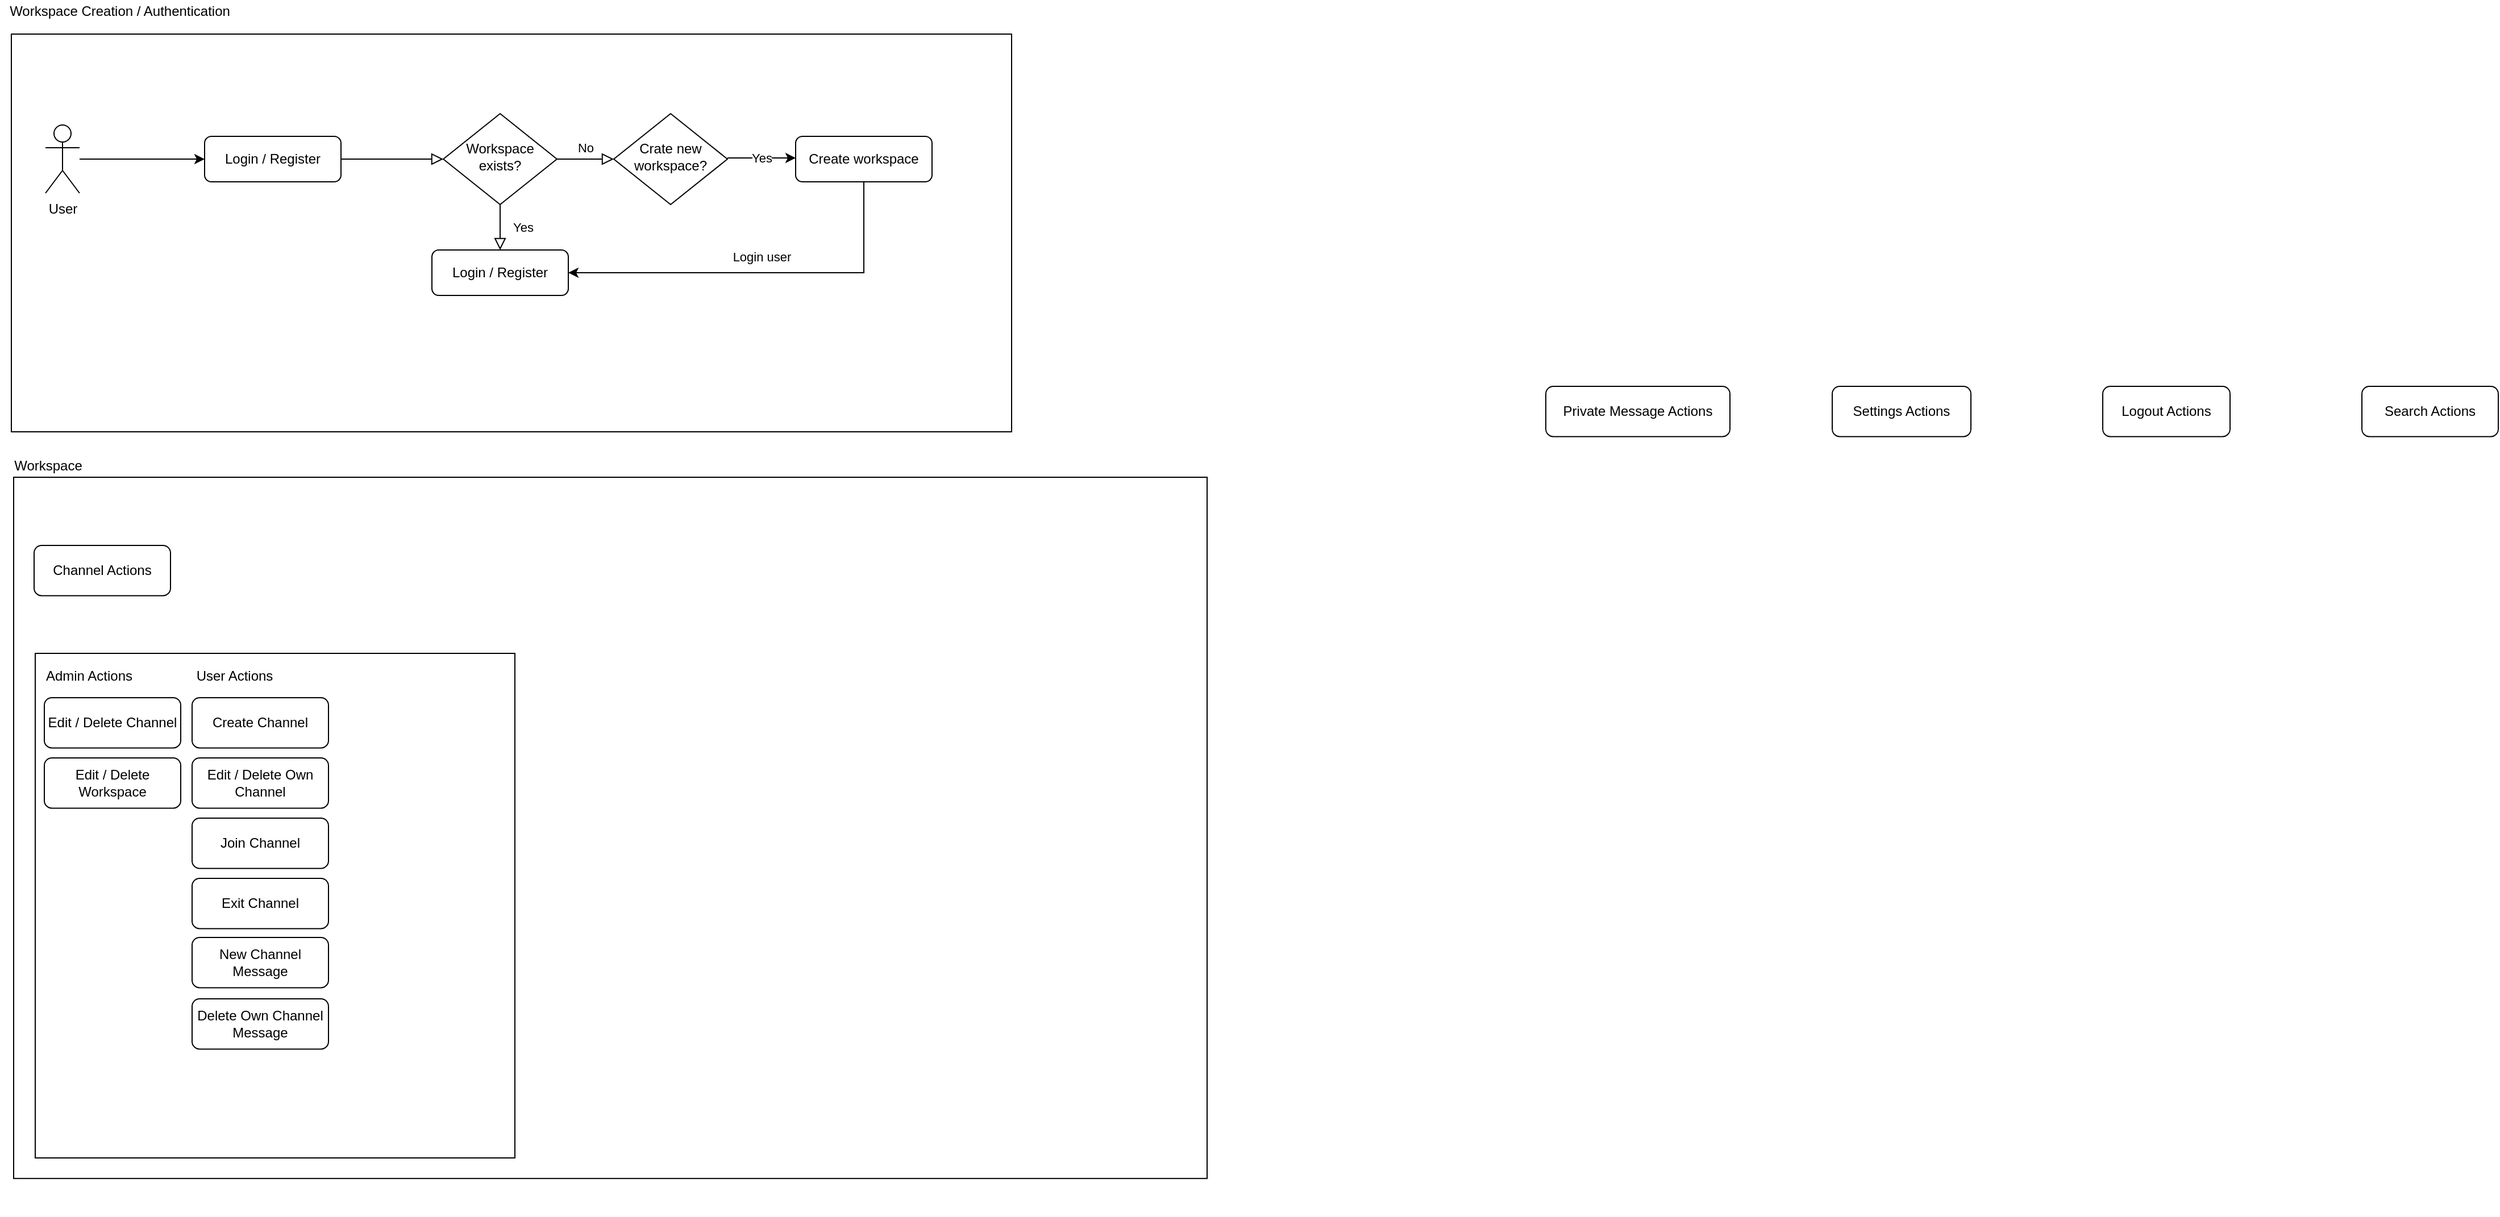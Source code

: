 <mxfile version="15.7.3" type="device"><diagram id="C5RBs43oDa-KdzZeNtuy" name="Page-1"><mxGraphModel dx="2681" dy="1204" grid="0" gridSize="10" guides="1" tooltips="1" connect="1" arrows="1" fold="1" page="1" pageScale="1" pageWidth="827" pageHeight="1169" math="0" shadow="0"><root><mxCell id="WIyWlLk6GJQsqaUBKTNV-0"/><mxCell id="WIyWlLk6GJQsqaUBKTNV-1" parent="WIyWlLk6GJQsqaUBKTNV-0"/><mxCell id="R3qAFjNPzelph6yv1-qk-38" value="" style="rounded=0;whiteSpace=wrap;html=1;fillColor=none;" vertex="1" parent="WIyWlLk6GJQsqaUBKTNV-1"><mxGeometry x="-189" y="645" width="422" height="444" as="geometry"/></mxCell><mxCell id="R3qAFjNPzelph6yv1-qk-26" value="" style="group;container=1;" vertex="1" connectable="0" parent="WIyWlLk6GJQsqaUBKTNV-1"><mxGeometry x="-218" y="470" width="1090" height="670" as="geometry"/></mxCell><mxCell id="R3qAFjNPzelph6yv1-qk-27" value="" style="rounded=0;whiteSpace=wrap;html=1;fillColor=none;" vertex="1" parent="R3qAFjNPzelph6yv1-qk-26"><mxGeometry x="10" y="20" width="1050" height="617.11" as="geometry"/></mxCell><mxCell id="R3qAFjNPzelph6yv1-qk-28" value="Workspace" style="text;html=1;align=center;verticalAlign=middle;resizable=0;points=[];autosize=1;strokeColor=none;fillColor=none;" vertex="1" parent="R3qAFjNPzelph6yv1-qk-26"><mxGeometry width="80" height="20" as="geometry"/></mxCell><mxCell id="R3qAFjNPzelph6yv1-qk-22" value="Channel Actions" style="rounded=1;whiteSpace=wrap;html=1;fontSize=12;glass=0;strokeWidth=1;shadow=0;" vertex="1" parent="R3qAFjNPzelph6yv1-qk-26"><mxGeometry x="28" y="80" width="120" height="44.21" as="geometry"/></mxCell><mxCell id="R3qAFjNPzelph6yv1-qk-33" value="Join Channel" style="rounded=1;whiteSpace=wrap;html=1;fontSize=12;glass=0;strokeWidth=1;shadow=0;" vertex="1" parent="R3qAFjNPzelph6yv1-qk-26"><mxGeometry x="167" y="320" width="120" height="44.21" as="geometry"/></mxCell><mxCell id="R3qAFjNPzelph6yv1-qk-34" value="Exit Channel" style="rounded=1;whiteSpace=wrap;html=1;fontSize=12;glass=0;strokeWidth=1;shadow=0;" vertex="1" parent="R3qAFjNPzelph6yv1-qk-26"><mxGeometry x="167" y="373" width="120" height="44.21" as="geometry"/></mxCell><mxCell id="R3qAFjNPzelph6yv1-qk-35" value="New Channel Message" style="rounded=1;whiteSpace=wrap;html=1;fontSize=12;glass=0;strokeWidth=1;shadow=0;" vertex="1" parent="R3qAFjNPzelph6yv1-qk-26"><mxGeometry x="167" y="425" width="120" height="44.21" as="geometry"/></mxCell><mxCell id="R3qAFjNPzelph6yv1-qk-36" value="Delete Own Channel Message" style="rounded=1;whiteSpace=wrap;html=1;fontSize=12;glass=0;strokeWidth=1;shadow=0;" vertex="1" parent="R3qAFjNPzelph6yv1-qk-26"><mxGeometry x="167" y="479" width="120" height="44.21" as="geometry"/></mxCell><mxCell id="R3qAFjNPzelph6yv1-qk-40" value="Admin Actions" style="text;html=1;strokeColor=none;fillColor=none;align=center;verticalAlign=middle;whiteSpace=wrap;rounded=0;" vertex="1" parent="R3qAFjNPzelph6yv1-qk-26"><mxGeometry x="37" y="180" width="79" height="30" as="geometry"/></mxCell><mxCell id="R3qAFjNPzelph6yv1-qk-41" value="User Actions" style="text;html=1;strokeColor=none;fillColor=none;align=center;verticalAlign=middle;whiteSpace=wrap;rounded=0;" vertex="1" parent="R3qAFjNPzelph6yv1-qk-26"><mxGeometry x="167" y="180" width="75" height="30" as="geometry"/></mxCell><mxCell id="R3qAFjNPzelph6yv1-qk-42" value="Create Channel" style="rounded=1;whiteSpace=wrap;html=1;fontSize=12;glass=0;strokeWidth=1;shadow=0;" vertex="1" parent="R3qAFjNPzelph6yv1-qk-26"><mxGeometry x="167" y="214" width="120" height="44.21" as="geometry"/></mxCell><mxCell id="R3qAFjNPzelph6yv1-qk-43" value="Edit / Delete Channel" style="rounded=1;whiteSpace=wrap;html=1;fontSize=12;glass=0;strokeWidth=1;shadow=0;" vertex="1" parent="R3qAFjNPzelph6yv1-qk-26"><mxGeometry x="37" y="214" width="120" height="44.21" as="geometry"/></mxCell><mxCell id="R3qAFjNPzelph6yv1-qk-44" value="Edit / Delete Workspace" style="rounded=1;whiteSpace=wrap;html=1;fontSize=12;glass=0;strokeWidth=1;shadow=0;" vertex="1" parent="R3qAFjNPzelph6yv1-qk-26"><mxGeometry x="37" y="267" width="120" height="44.21" as="geometry"/></mxCell><mxCell id="R3qAFjNPzelph6yv1-qk-46" value="Edit / Delete Own Channel" style="rounded=1;whiteSpace=wrap;html=1;fontSize=12;glass=0;strokeWidth=1;shadow=0;" vertex="1" parent="R3qAFjNPzelph6yv1-qk-26"><mxGeometry x="167" y="267" width="120" height="44.21" as="geometry"/></mxCell><mxCell id="R3qAFjNPzelph6yv1-qk-25" value="" style="group" vertex="1" connectable="0" parent="WIyWlLk6GJQsqaUBKTNV-1"><mxGeometry x="-220" y="70" width="890" height="380" as="geometry"/></mxCell><mxCell id="R3qAFjNPzelph6yv1-qk-23" value="" style="rounded=0;whiteSpace=wrap;html=1;fillColor=none;" vertex="1" parent="R3qAFjNPzelph6yv1-qk-25"><mxGeometry x="10" y="30" width="880" height="350" as="geometry"/></mxCell><mxCell id="R3qAFjNPzelph6yv1-qk-24" value="Workspace Creation / Authentication" style="text;html=1;align=center;verticalAlign=middle;resizable=0;points=[];autosize=1;strokeColor=none;fillColor=none;" vertex="1" parent="R3qAFjNPzelph6yv1-qk-25"><mxGeometry width="210" height="20" as="geometry"/></mxCell><mxCell id="WIyWlLk6GJQsqaUBKTNV-2" value="" style="rounded=0;html=1;jettySize=auto;orthogonalLoop=1;fontSize=11;endArrow=block;endFill=0;endSize=8;strokeWidth=1;shadow=0;labelBackgroundColor=none;edgeStyle=orthogonalEdgeStyle;" parent="WIyWlLk6GJQsqaUBKTNV-1" source="WIyWlLk6GJQsqaUBKTNV-3" target="WIyWlLk6GJQsqaUBKTNV-6" edge="1"><mxGeometry relative="1" as="geometry"/></mxCell><mxCell id="WIyWlLk6GJQsqaUBKTNV-3" value="Login / Register" style="rounded=1;whiteSpace=wrap;html=1;fontSize=12;glass=0;strokeWidth=1;shadow=0;" parent="WIyWlLk6GJQsqaUBKTNV-1" vertex="1"><mxGeometry x="-40" y="190" width="120" height="40" as="geometry"/></mxCell><mxCell id="WIyWlLk6GJQsqaUBKTNV-4" value="Yes" style="rounded=0;html=1;jettySize=auto;orthogonalLoop=1;fontSize=11;endArrow=block;endFill=0;endSize=8;strokeWidth=1;shadow=0;labelBackgroundColor=none;edgeStyle=orthogonalEdgeStyle;" parent="WIyWlLk6GJQsqaUBKTNV-1" source="WIyWlLk6GJQsqaUBKTNV-6" edge="1"><mxGeometry y="20" relative="1" as="geometry"><mxPoint as="offset"/><mxPoint x="220" y="290" as="targetPoint"/></mxGeometry></mxCell><mxCell id="WIyWlLk6GJQsqaUBKTNV-5" value="No" style="edgeStyle=orthogonalEdgeStyle;rounded=0;html=1;jettySize=auto;orthogonalLoop=1;fontSize=11;endArrow=block;endFill=0;endSize=8;strokeWidth=1;shadow=0;labelBackgroundColor=none;" parent="WIyWlLk6GJQsqaUBKTNV-1" source="WIyWlLk6GJQsqaUBKTNV-6" target="R3qAFjNPzelph6yv1-qk-2" edge="1"><mxGeometry y="10" relative="1" as="geometry"><mxPoint as="offset"/><mxPoint x="320" y="210" as="targetPoint"/></mxGeometry></mxCell><mxCell id="WIyWlLk6GJQsqaUBKTNV-6" value="Workspace exists?" style="rhombus;whiteSpace=wrap;html=1;shadow=0;fontFamily=Helvetica;fontSize=12;align=center;strokeWidth=1;spacing=6;spacingTop=-4;" parent="WIyWlLk6GJQsqaUBKTNV-1" vertex="1"><mxGeometry x="170" y="170" width="100" height="80" as="geometry"/></mxCell><mxCell id="R3qAFjNPzelph6yv1-qk-1" style="edgeStyle=orthogonalEdgeStyle;rounded=0;orthogonalLoop=1;jettySize=auto;html=1;" edge="1" parent="WIyWlLk6GJQsqaUBKTNV-1" source="R3qAFjNPzelph6yv1-qk-0" target="WIyWlLk6GJQsqaUBKTNV-3"><mxGeometry relative="1" as="geometry"/></mxCell><mxCell id="R3qAFjNPzelph6yv1-qk-0" value="User" style="shape=umlActor;verticalLabelPosition=bottom;verticalAlign=top;html=1;outlineConnect=0;" vertex="1" parent="WIyWlLk6GJQsqaUBKTNV-1"><mxGeometry x="-180" y="180" width="30" height="60" as="geometry"/></mxCell><mxCell id="R3qAFjNPzelph6yv1-qk-5" value="Yes" style="edgeStyle=orthogonalEdgeStyle;rounded=0;orthogonalLoop=1;jettySize=auto;html=1;" edge="1" parent="WIyWlLk6GJQsqaUBKTNV-1"><mxGeometry relative="1" as="geometry"><mxPoint x="480" y="209" as="targetPoint"/><mxPoint x="420" y="209" as="sourcePoint"/><mxPoint as="offset"/></mxGeometry></mxCell><mxCell id="R3qAFjNPzelph6yv1-qk-2" value="Crate new workspace?" style="rhombus;whiteSpace=wrap;html=1;shadow=0;fontFamily=Helvetica;fontSize=12;align=center;strokeWidth=1;spacing=6;spacingTop=-4;" vertex="1" parent="WIyWlLk6GJQsqaUBKTNV-1"><mxGeometry x="320" y="170" width="100" height="80" as="geometry"/></mxCell><mxCell id="R3qAFjNPzelph6yv1-qk-7" style="edgeStyle=orthogonalEdgeStyle;rounded=0;orthogonalLoop=1;jettySize=auto;html=1;entryX=1;entryY=0.5;entryDx=0;entryDy=0;" edge="1" parent="WIyWlLk6GJQsqaUBKTNV-1" source="R3qAFjNPzelph6yv1-qk-6" target="R3qAFjNPzelph6yv1-qk-19"><mxGeometry relative="1" as="geometry"><mxPoint x="700" y="210" as="targetPoint"/><Array as="points"><mxPoint x="540" y="310"/></Array></mxGeometry></mxCell><mxCell id="R3qAFjNPzelph6yv1-qk-8" value="Login user" style="edgeLabel;html=1;align=center;verticalAlign=middle;resizable=0;points=[];" vertex="1" connectable="0" parent="R3qAFjNPzelph6yv1-qk-7"><mxGeometry y="-2" relative="1" as="geometry"><mxPoint y="-12" as="offset"/></mxGeometry></mxCell><mxCell id="R3qAFjNPzelph6yv1-qk-6" value="Create workspace" style="rounded=1;whiteSpace=wrap;html=1;fontSize=12;glass=0;strokeWidth=1;shadow=0;" vertex="1" parent="WIyWlLk6GJQsqaUBKTNV-1"><mxGeometry x="480" y="190" width="120" height="40" as="geometry"/></mxCell><mxCell id="R3qAFjNPzelph6yv1-qk-19" value="Login / Register" style="rounded=1;whiteSpace=wrap;html=1;fontSize=12;glass=0;strokeWidth=1;shadow=0;" vertex="1" parent="WIyWlLk6GJQsqaUBKTNV-1"><mxGeometry x="160" y="290" width="120" height="40" as="geometry"/></mxCell><mxCell id="R3qAFjNPzelph6yv1-qk-29" value="Private Message Actions" style="rounded=1;whiteSpace=wrap;html=1;fontSize=12;glass=0;strokeWidth=1;shadow=0;" vertex="1" parent="WIyWlLk6GJQsqaUBKTNV-1"><mxGeometry x="1140" y="410" width="162" height="44.21" as="geometry"/></mxCell><mxCell id="R3qAFjNPzelph6yv1-qk-30" value="Settings Actions" style="rounded=1;whiteSpace=wrap;html=1;fontSize=12;glass=0;strokeWidth=1;shadow=0;" vertex="1" parent="WIyWlLk6GJQsqaUBKTNV-1"><mxGeometry x="1392" y="410" width="122" height="44.21" as="geometry"/></mxCell><mxCell id="R3qAFjNPzelph6yv1-qk-31" value="Logout Actions" style="rounded=1;whiteSpace=wrap;html=1;fontSize=12;glass=0;strokeWidth=1;shadow=0;" vertex="1" parent="WIyWlLk6GJQsqaUBKTNV-1"><mxGeometry x="1630" y="410" width="112" height="44.21" as="geometry"/></mxCell><mxCell id="R3qAFjNPzelph6yv1-qk-32" value="Search Actions" style="rounded=1;whiteSpace=wrap;html=1;fontSize=12;glass=0;strokeWidth=1;shadow=0;" vertex="1" parent="WIyWlLk6GJQsqaUBKTNV-1"><mxGeometry x="1858" y="410" width="120" height="44.21" as="geometry"/></mxCell></root></mxGraphModel></diagram></mxfile>